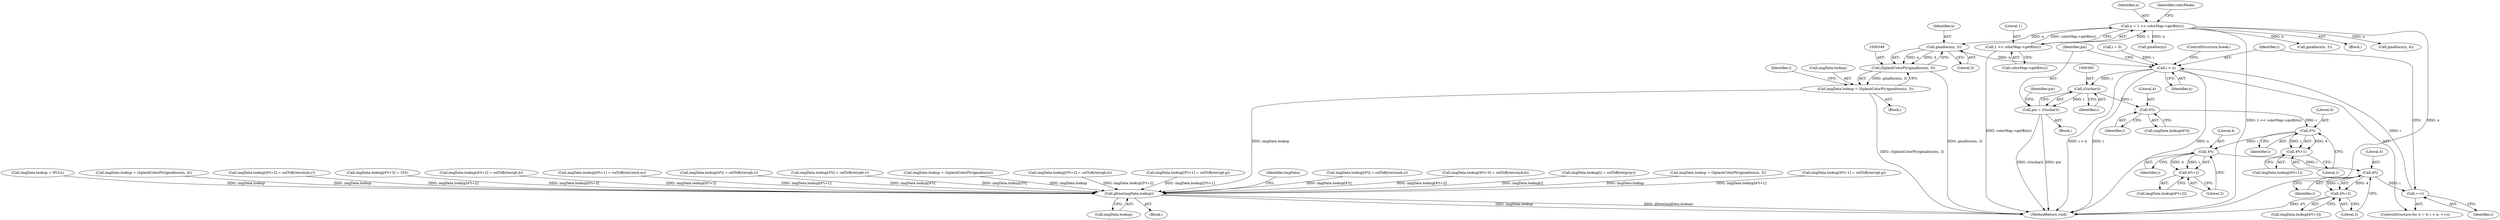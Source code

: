 digraph "0_poppler_284a92899602daa4a7f429e61849e794569310b5@API" {
"1000349" [label="(Call,gmallocn(n, 3))"];
"1000223" [label="(Call,n = 1 << colorMap->getBits())"];
"1000225" [label="(Call,1 << colorMap->getBits())"];
"1000347" [label="(Call,(SplashColorPtr)gmallocn(n, 3))"];
"1000343" [label="(Call,imgData.lookup = (SplashColorPtr)gmallocn(n, 3))"];
"1000558" [label="(Call,gfree(imgData.lookup))"];
"1000356" [label="(Call,i < n)"];
"1000364" [label="(Call,(Guchar)i)"];
"1000362" [label="(Call,pix = (Guchar)i)"];
"1000377" [label="(Call,4*i)"];
"1000390" [label="(Call,4*i)"];
"1000389" [label="(Call,4*i+1)"];
"1000404" [label="(Call,4*i)"];
"1000403" [label="(Call,4*i+2)"];
"1000418" [label="(Call,4*i)"];
"1000359" [label="(Call,++i)"];
"1000417" [label="(Call,4*i+3)"];
"1000423" [label="(ControlStructure,break;)"];
"1000354" [label="(Identifier,i)"];
"1000224" [label="(Identifier,n)"];
"1000563" [label="(Identifier,imgData)"];
"1000454" [label="(Call,imgData.lookup[4*i] = colToByte(cmyk.c))"];
"1000403" [label="(Call,4*i+2)"];
"1000559" [label="(Call,imgData.lookup)"];
"1000373" [label="(Call,imgData.lookup[4*i])"];
"1000351" [label="(Literal,3)"];
"1000494" [label="(Call,imgData.lookup[4*i+3] = colToByte(cmyk.k))"];
"1000261" [label="(Call,imgData.lookup[i] = colToByte(gray))"];
"1000272" [label="(Call,imgData.lookup = (SplashColorPtr)gmallocn(n, 3))"];
"1000352" [label="(ControlStructure,for (i = 0; i < n; ++i))"];
"1000357" [label="(Identifier,i)"];
"1000225" [label="(Call,1 << colorMap->getBits())"];
"1000393" [label="(Literal,1)"];
"1000384" [label="(Call,imgData.lookup[4*i+1] = colToByte(rgb.g))"];
"1000378" [label="(Literal,4)"];
"1000392" [label="(Identifier,i)"];
"1000413" [label="(Call,imgData.lookup[4*i+3])"];
"1000213" [label="(Call,imgData.lookup = NULL)"];
"1000425" [label="(Call,imgData.lookup = (SplashColorPtr)gmallocn(n, 4))"];
"1000406" [label="(Identifier,i)"];
"1000360" [label="(Identifier,i)"];
"1000558" [label="(Call,gfree(imgData.lookup))"];
"1000109" [label="(Block,)"];
"1000229" [label="(Identifier,colorMode)"];
"1000480" [label="(Call,imgData.lookup[4*i+2] = colToByte(cmyk.y))"];
"1000377" [label="(Call,4*i)"];
"1000418" [label="(Call,4*i)"];
"1000358" [label="(Identifier,n)"];
"1000407" [label="(Literal,2)"];
"1000364" [label="(Call,(Guchar)i)"];
"1000391" [label="(Literal,4)"];
"1000390" [label="(Call,4*i)"];
"1000412" [label="(Call,imgData.lookup[4*i+3] = 255)"];
"1000239" [label="(Call,gmalloc(n))"];
"1000230" [label="(Block,)"];
"1000398" [label="(Call,imgData.lookup[4*i+2] = colToByte(rgb.b))"];
"1000363" [label="(Identifier,pix)"];
"1000417" [label="(Call,4*i+3)"];
"1000419" [label="(Literal,4)"];
"1000366" [label="(Identifier,i)"];
"1000466" [label="(Call,imgData.lookup[4*i+1] = colToByte(cmyk.m))"];
"1000350" [label="(Identifier,n)"];
"1000278" [label="(Call,gmallocn(n, 3))"];
"1000372" [label="(Call,imgData.lookup[4*i] = colToByte(rgb.r))"];
"1000389" [label="(Call,4*i+1)"];
"1000404" [label="(Call,4*i)"];
"1000385" [label="(Call,imgData.lookup[4*i+1])"];
"1000222" [label="(Block,)"];
"1000344" [label="(Call,imgData.lookup)"];
"1000349" [label="(Call,gmallocn(n, 3))"];
"1000359" [label="(Call,++i)"];
"1000301" [label="(Call,imgData.lookup[3*i] = colToByte(rgb.r))"];
"1000233" [label="(Call,imgData.lookup = (SplashColorPtr)gmalloc(n))"];
"1000369" [label="(Identifier,pix)"];
"1000399" [label="(Call,imgData.lookup[4*i+2])"];
"1000327" [label="(Call,imgData.lookup[3*i+2] = colToByte(rgb.b))"];
"1000343" [label="(Call,imgData.lookup = (SplashColorPtr)gmallocn(n, 3))"];
"1000347" [label="(Call,(SplashColorPtr)gmallocn(n, 3))"];
"1000227" [label="(Call,colorMap->getBits())"];
"1000313" [label="(Call,imgData.lookup[3*i+1] = colToByte(rgb.g))"];
"1000379" [label="(Identifier,i)"];
"1000223" [label="(Call,n = 1 << colorMap->getBits())"];
"1000431" [label="(Call,gmallocn(n, 4))"];
"1000356" [label="(Call,i < n)"];
"1000566" [label="(MethodReturn,void)"];
"1000420" [label="(Identifier,i)"];
"1000353" [label="(Call,i = 0)"];
"1000421" [label="(Literal,3)"];
"1000226" [label="(Literal,1)"];
"1000361" [label="(Block,)"];
"1000362" [label="(Call,pix = (Guchar)i)"];
"1000405" [label="(Literal,4)"];
"1000349" -> "1000347"  [label="AST: "];
"1000349" -> "1000351"  [label="CFG: "];
"1000350" -> "1000349"  [label="AST: "];
"1000351" -> "1000349"  [label="AST: "];
"1000347" -> "1000349"  [label="CFG: "];
"1000349" -> "1000347"  [label="DDG: n"];
"1000349" -> "1000347"  [label="DDG: 3"];
"1000223" -> "1000349"  [label="DDG: n"];
"1000349" -> "1000356"  [label="DDG: n"];
"1000223" -> "1000222"  [label="AST: "];
"1000223" -> "1000225"  [label="CFG: "];
"1000224" -> "1000223"  [label="AST: "];
"1000225" -> "1000223"  [label="AST: "];
"1000229" -> "1000223"  [label="CFG: "];
"1000223" -> "1000566"  [label="DDG: 1 << colorMap->getBits()"];
"1000223" -> "1000566"  [label="DDG: n"];
"1000225" -> "1000223"  [label="DDG: 1"];
"1000225" -> "1000223"  [label="DDG: colorMap->getBits()"];
"1000223" -> "1000239"  [label="DDG: n"];
"1000223" -> "1000278"  [label="DDG: n"];
"1000223" -> "1000431"  [label="DDG: n"];
"1000225" -> "1000227"  [label="CFG: "];
"1000226" -> "1000225"  [label="AST: "];
"1000227" -> "1000225"  [label="AST: "];
"1000225" -> "1000566"  [label="DDG: colorMap->getBits()"];
"1000347" -> "1000343"  [label="AST: "];
"1000348" -> "1000347"  [label="AST: "];
"1000343" -> "1000347"  [label="CFG: "];
"1000347" -> "1000566"  [label="DDG: gmallocn(n, 3)"];
"1000347" -> "1000343"  [label="DDG: gmallocn(n, 3)"];
"1000343" -> "1000230"  [label="AST: "];
"1000344" -> "1000343"  [label="AST: "];
"1000354" -> "1000343"  [label="CFG: "];
"1000343" -> "1000566"  [label="DDG: (SplashColorPtr)gmallocn(n, 3)"];
"1000343" -> "1000558"  [label="DDG: imgData.lookup"];
"1000558" -> "1000109"  [label="AST: "];
"1000558" -> "1000559"  [label="CFG: "];
"1000559" -> "1000558"  [label="AST: "];
"1000563" -> "1000558"  [label="CFG: "];
"1000558" -> "1000566"  [label="DDG: gfree(imgData.lookup)"];
"1000558" -> "1000566"  [label="DDG: imgData.lookup"];
"1000454" -> "1000558"  [label="DDG: imgData.lookup[4*i]"];
"1000213" -> "1000558"  [label="DDG: imgData.lookup"];
"1000466" -> "1000558"  [label="DDG: imgData.lookup[4*i+1]"];
"1000425" -> "1000558"  [label="DDG: imgData.lookup"];
"1000327" -> "1000558"  [label="DDG: imgData.lookup[3*i+2]"];
"1000494" -> "1000558"  [label="DDG: imgData.lookup[4*i+3]"];
"1000372" -> "1000558"  [label="DDG: imgData.lookup[4*i]"];
"1000412" -> "1000558"  [label="DDG: imgData.lookup[4*i+3]"];
"1000301" -> "1000558"  [label="DDG: imgData.lookup[3*i]"];
"1000261" -> "1000558"  [label="DDG: imgData.lookup[i]"];
"1000272" -> "1000558"  [label="DDG: imgData.lookup"];
"1000233" -> "1000558"  [label="DDG: imgData.lookup"];
"1000480" -> "1000558"  [label="DDG: imgData.lookup[4*i+2]"];
"1000313" -> "1000558"  [label="DDG: imgData.lookup[3*i+1]"];
"1000398" -> "1000558"  [label="DDG: imgData.lookup[4*i+2]"];
"1000384" -> "1000558"  [label="DDG: imgData.lookup[4*i+1]"];
"1000356" -> "1000352"  [label="AST: "];
"1000356" -> "1000358"  [label="CFG: "];
"1000357" -> "1000356"  [label="AST: "];
"1000358" -> "1000356"  [label="AST: "];
"1000363" -> "1000356"  [label="CFG: "];
"1000423" -> "1000356"  [label="CFG: "];
"1000356" -> "1000566"  [label="DDG: i < n"];
"1000356" -> "1000566"  [label="DDG: i"];
"1000356" -> "1000566"  [label="DDG: n"];
"1000359" -> "1000356"  [label="DDG: i"];
"1000353" -> "1000356"  [label="DDG: i"];
"1000356" -> "1000364"  [label="DDG: i"];
"1000364" -> "1000362"  [label="AST: "];
"1000364" -> "1000366"  [label="CFG: "];
"1000365" -> "1000364"  [label="AST: "];
"1000366" -> "1000364"  [label="AST: "];
"1000362" -> "1000364"  [label="CFG: "];
"1000364" -> "1000362"  [label="DDG: i"];
"1000364" -> "1000377"  [label="DDG: i"];
"1000362" -> "1000361"  [label="AST: "];
"1000363" -> "1000362"  [label="AST: "];
"1000369" -> "1000362"  [label="CFG: "];
"1000362" -> "1000566"  [label="DDG: (Guchar)i"];
"1000362" -> "1000566"  [label="DDG: pix"];
"1000377" -> "1000373"  [label="AST: "];
"1000377" -> "1000379"  [label="CFG: "];
"1000378" -> "1000377"  [label="AST: "];
"1000379" -> "1000377"  [label="AST: "];
"1000373" -> "1000377"  [label="CFG: "];
"1000377" -> "1000390"  [label="DDG: i"];
"1000390" -> "1000389"  [label="AST: "];
"1000390" -> "1000392"  [label="CFG: "];
"1000391" -> "1000390"  [label="AST: "];
"1000392" -> "1000390"  [label="AST: "];
"1000393" -> "1000390"  [label="CFG: "];
"1000390" -> "1000389"  [label="DDG: 4"];
"1000390" -> "1000389"  [label="DDG: i"];
"1000390" -> "1000404"  [label="DDG: i"];
"1000389" -> "1000385"  [label="AST: "];
"1000389" -> "1000393"  [label="CFG: "];
"1000393" -> "1000389"  [label="AST: "];
"1000385" -> "1000389"  [label="CFG: "];
"1000404" -> "1000403"  [label="AST: "];
"1000404" -> "1000406"  [label="CFG: "];
"1000405" -> "1000404"  [label="AST: "];
"1000406" -> "1000404"  [label="AST: "];
"1000407" -> "1000404"  [label="CFG: "];
"1000404" -> "1000403"  [label="DDG: 4"];
"1000404" -> "1000403"  [label="DDG: i"];
"1000404" -> "1000418"  [label="DDG: i"];
"1000403" -> "1000399"  [label="AST: "];
"1000403" -> "1000407"  [label="CFG: "];
"1000407" -> "1000403"  [label="AST: "];
"1000399" -> "1000403"  [label="CFG: "];
"1000418" -> "1000417"  [label="AST: "];
"1000418" -> "1000420"  [label="CFG: "];
"1000419" -> "1000418"  [label="AST: "];
"1000420" -> "1000418"  [label="AST: "];
"1000421" -> "1000418"  [label="CFG: "];
"1000418" -> "1000359"  [label="DDG: i"];
"1000418" -> "1000417"  [label="DDG: 4"];
"1000418" -> "1000417"  [label="DDG: i"];
"1000359" -> "1000352"  [label="AST: "];
"1000359" -> "1000360"  [label="CFG: "];
"1000360" -> "1000359"  [label="AST: "];
"1000357" -> "1000359"  [label="CFG: "];
"1000417" -> "1000413"  [label="AST: "];
"1000417" -> "1000421"  [label="CFG: "];
"1000421" -> "1000417"  [label="AST: "];
"1000413" -> "1000417"  [label="CFG: "];
"1000417" -> "1000566"  [label="DDG: 4*i"];
}
